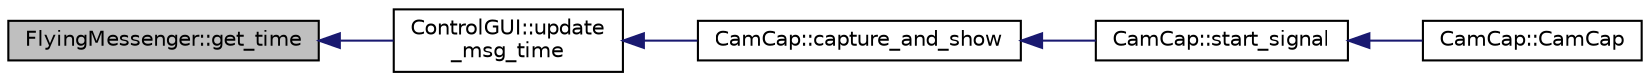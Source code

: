 digraph "FlyingMessenger::get_time"
{
 // INTERACTIVE_SVG=YES
  edge [fontname="Helvetica",fontsize="10",labelfontname="Helvetica",labelfontsize="10"];
  node [fontname="Helvetica",fontsize="10",shape=record];
  rankdir="LR";
  Node14 [label="FlyingMessenger::get_time",height=0.2,width=0.4,color="black", fillcolor="grey75", style="filled", fontcolor="black"];
  Node14 -> Node15 [dir="back",color="midnightblue",fontsize="10",style="solid"];
  Node15 [label="ControlGUI::update\l_msg_time",height=0.2,width=0.4,color="black", fillcolor="white", style="filled",URL="$class_control_g_u_i.html#a7cdf0036f7b6c8ad8c9fb2a1c36e9c39",tooltip="Gets the gap between sent messages (through flyingMessenger&#39;s get time function) and shows it on inte..."];
  Node15 -> Node16 [dir="back",color="midnightblue",fontsize="10",style="solid"];
  Node16 [label="CamCap::capture_and_show",height=0.2,width=0.4,color="black", fillcolor="white", style="filled",URL="$class_cam_cap.html#a87f384c5fec40a0ccfd7833347fec0df",tooltip="Captures camera frames and shows it in the interface. "];
  Node16 -> Node17 [dir="back",color="midnightblue",fontsize="10",style="solid"];
  Node17 [label="CamCap::start_signal",height=0.2,width=0.4,color="black", fillcolor="white", style="filled",URL="$class_cam_cap.html#ae676e6624dd821ad494a80e68a41e249",tooltip="Interface adjustments after &#39;start&#39; button is clicked. "];
  Node17 -> Node18 [dir="back",color="midnightblue",fontsize="10",style="solid"];
  Node18 [label="CamCap::CamCap",height=0.2,width=0.4,color="black", fillcolor="white", style="filled",URL="$class_cam_cap.html#afe0db98a5f72bc9b261dcb78e2840da6",tooltip="Constructor of a CamCap object. "];
}
